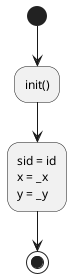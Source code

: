 @startuml

/'
    input1: int id
    input2: double _x
    input3: double _y
'/

(*) --> "init()"
--> "sid = id\nx = _x\ny = _y"
--> (*)

@enduml